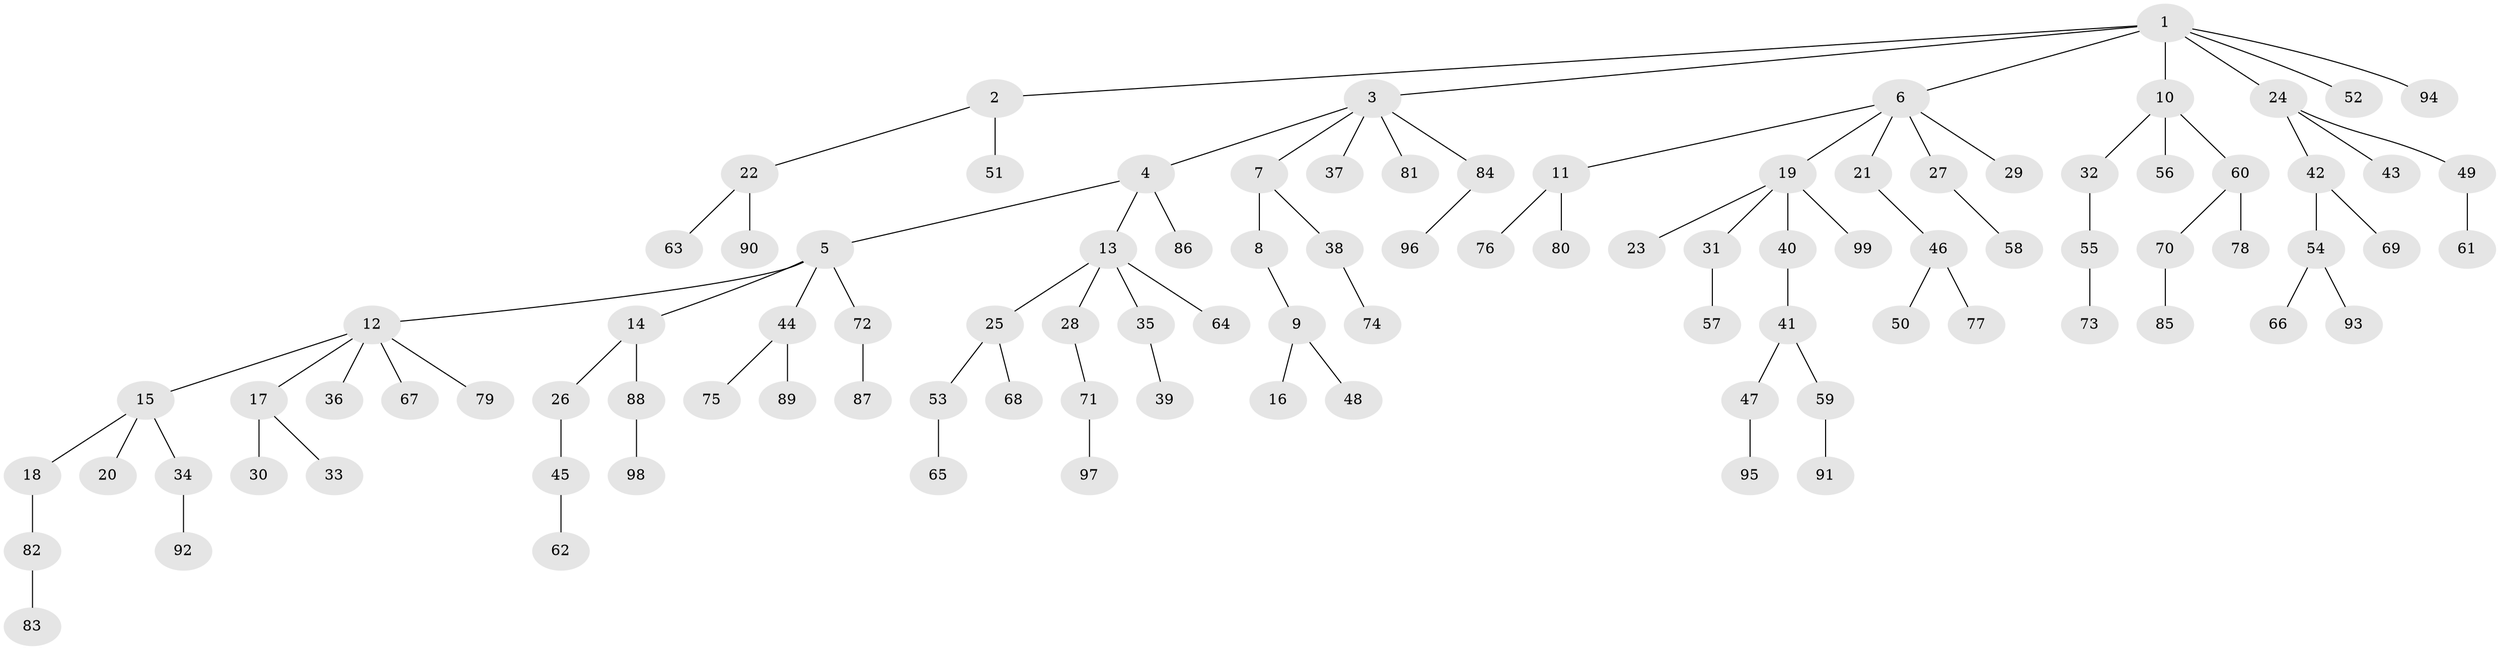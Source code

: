 // Generated by graph-tools (version 1.1) at 2025/15/03/09/25 04:15:24]
// undirected, 99 vertices, 98 edges
graph export_dot {
graph [start="1"]
  node [color=gray90,style=filled];
  1;
  2;
  3;
  4;
  5;
  6;
  7;
  8;
  9;
  10;
  11;
  12;
  13;
  14;
  15;
  16;
  17;
  18;
  19;
  20;
  21;
  22;
  23;
  24;
  25;
  26;
  27;
  28;
  29;
  30;
  31;
  32;
  33;
  34;
  35;
  36;
  37;
  38;
  39;
  40;
  41;
  42;
  43;
  44;
  45;
  46;
  47;
  48;
  49;
  50;
  51;
  52;
  53;
  54;
  55;
  56;
  57;
  58;
  59;
  60;
  61;
  62;
  63;
  64;
  65;
  66;
  67;
  68;
  69;
  70;
  71;
  72;
  73;
  74;
  75;
  76;
  77;
  78;
  79;
  80;
  81;
  82;
  83;
  84;
  85;
  86;
  87;
  88;
  89;
  90;
  91;
  92;
  93;
  94;
  95;
  96;
  97;
  98;
  99;
  1 -- 2;
  1 -- 3;
  1 -- 6;
  1 -- 10;
  1 -- 24;
  1 -- 52;
  1 -- 94;
  2 -- 22;
  2 -- 51;
  3 -- 4;
  3 -- 7;
  3 -- 37;
  3 -- 81;
  3 -- 84;
  4 -- 5;
  4 -- 13;
  4 -- 86;
  5 -- 12;
  5 -- 14;
  5 -- 44;
  5 -- 72;
  6 -- 11;
  6 -- 19;
  6 -- 21;
  6 -- 27;
  6 -- 29;
  7 -- 8;
  7 -- 38;
  8 -- 9;
  9 -- 16;
  9 -- 48;
  10 -- 32;
  10 -- 56;
  10 -- 60;
  11 -- 76;
  11 -- 80;
  12 -- 15;
  12 -- 17;
  12 -- 36;
  12 -- 67;
  12 -- 79;
  13 -- 25;
  13 -- 28;
  13 -- 35;
  13 -- 64;
  14 -- 26;
  14 -- 88;
  15 -- 18;
  15 -- 20;
  15 -- 34;
  17 -- 30;
  17 -- 33;
  18 -- 82;
  19 -- 23;
  19 -- 31;
  19 -- 40;
  19 -- 99;
  21 -- 46;
  22 -- 63;
  22 -- 90;
  24 -- 42;
  24 -- 43;
  24 -- 49;
  25 -- 53;
  25 -- 68;
  26 -- 45;
  27 -- 58;
  28 -- 71;
  31 -- 57;
  32 -- 55;
  34 -- 92;
  35 -- 39;
  38 -- 74;
  40 -- 41;
  41 -- 47;
  41 -- 59;
  42 -- 54;
  42 -- 69;
  44 -- 75;
  44 -- 89;
  45 -- 62;
  46 -- 50;
  46 -- 77;
  47 -- 95;
  49 -- 61;
  53 -- 65;
  54 -- 66;
  54 -- 93;
  55 -- 73;
  59 -- 91;
  60 -- 70;
  60 -- 78;
  70 -- 85;
  71 -- 97;
  72 -- 87;
  82 -- 83;
  84 -- 96;
  88 -- 98;
}
